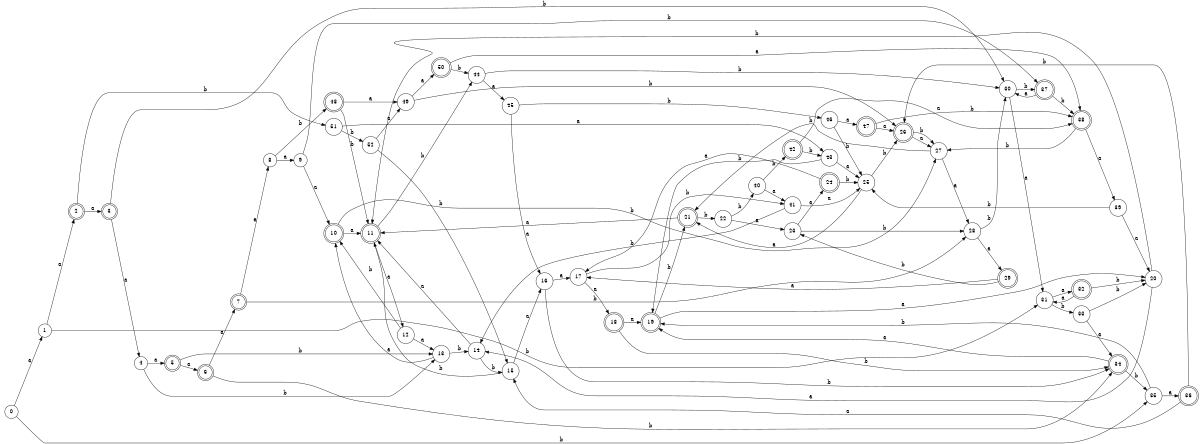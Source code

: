 digraph n43_9 {
__start0 [label="" shape="none"];

rankdir=LR;
size="8,5";

s0 [style="filled", color="black", fillcolor="white" shape="circle", label="0"];
s1 [style="filled", color="black", fillcolor="white" shape="circle", label="1"];
s2 [style="rounded,filled", color="black", fillcolor="white" shape="doublecircle", label="2"];
s3 [style="rounded,filled", color="black", fillcolor="white" shape="doublecircle", label="3"];
s4 [style="filled", color="black", fillcolor="white" shape="circle", label="4"];
s5 [style="rounded,filled", color="black", fillcolor="white" shape="doublecircle", label="5"];
s6 [style="rounded,filled", color="black", fillcolor="white" shape="doublecircle", label="6"];
s7 [style="rounded,filled", color="black", fillcolor="white" shape="doublecircle", label="7"];
s8 [style="filled", color="black", fillcolor="white" shape="circle", label="8"];
s9 [style="filled", color="black", fillcolor="white" shape="circle", label="9"];
s10 [style="rounded,filled", color="black", fillcolor="white" shape="doublecircle", label="10"];
s11 [style="rounded,filled", color="black", fillcolor="white" shape="doublecircle", label="11"];
s12 [style="filled", color="black", fillcolor="white" shape="circle", label="12"];
s13 [style="filled", color="black", fillcolor="white" shape="circle", label="13"];
s14 [style="filled", color="black", fillcolor="white" shape="circle", label="14"];
s15 [style="filled", color="black", fillcolor="white" shape="circle", label="15"];
s16 [style="filled", color="black", fillcolor="white" shape="circle", label="16"];
s17 [style="filled", color="black", fillcolor="white" shape="circle", label="17"];
s18 [style="rounded,filled", color="black", fillcolor="white" shape="doublecircle", label="18"];
s19 [style="rounded,filled", color="black", fillcolor="white" shape="doublecircle", label="19"];
s20 [style="filled", color="black", fillcolor="white" shape="circle", label="20"];
s21 [style="rounded,filled", color="black", fillcolor="white" shape="doublecircle", label="21"];
s22 [style="filled", color="black", fillcolor="white" shape="circle", label="22"];
s23 [style="filled", color="black", fillcolor="white" shape="circle", label="23"];
s24 [style="rounded,filled", color="black", fillcolor="white" shape="doublecircle", label="24"];
s25 [style="filled", color="black", fillcolor="white" shape="circle", label="25"];
s26 [style="rounded,filled", color="black", fillcolor="white" shape="doublecircle", label="26"];
s27 [style="filled", color="black", fillcolor="white" shape="circle", label="27"];
s28 [style="filled", color="black", fillcolor="white" shape="circle", label="28"];
s29 [style="rounded,filled", color="black", fillcolor="white" shape="doublecircle", label="29"];
s30 [style="filled", color="black", fillcolor="white" shape="circle", label="30"];
s31 [style="filled", color="black", fillcolor="white" shape="circle", label="31"];
s32 [style="rounded,filled", color="black", fillcolor="white" shape="doublecircle", label="32"];
s33 [style="filled", color="black", fillcolor="white" shape="circle", label="33"];
s34 [style="rounded,filled", color="black", fillcolor="white" shape="doublecircle", label="34"];
s35 [style="filled", color="black", fillcolor="white" shape="circle", label="35"];
s36 [style="rounded,filled", color="black", fillcolor="white" shape="doublecircle", label="36"];
s37 [style="rounded,filled", color="black", fillcolor="white" shape="doublecircle", label="37"];
s38 [style="rounded,filled", color="black", fillcolor="white" shape="doublecircle", label="38"];
s39 [style="filled", color="black", fillcolor="white" shape="circle", label="39"];
s40 [style="filled", color="black", fillcolor="white" shape="circle", label="40"];
s41 [style="filled", color="black", fillcolor="white" shape="circle", label="41"];
s42 [style="rounded,filled", color="black", fillcolor="white" shape="doublecircle", label="42"];
s43 [style="filled", color="black", fillcolor="white" shape="circle", label="43"];
s44 [style="filled", color="black", fillcolor="white" shape="circle", label="44"];
s45 [style="filled", color="black", fillcolor="white" shape="circle", label="45"];
s46 [style="filled", color="black", fillcolor="white" shape="circle", label="46"];
s47 [style="rounded,filled", color="black", fillcolor="white" shape="doublecircle", label="47"];
s48 [style="rounded,filled", color="black", fillcolor="white" shape="doublecircle", label="48"];
s49 [style="filled", color="black", fillcolor="white" shape="circle", label="49"];
s50 [style="rounded,filled", color="black", fillcolor="white" shape="doublecircle", label="50"];
s51 [style="filled", color="black", fillcolor="white" shape="circle", label="51"];
s52 [style="filled", color="black", fillcolor="white" shape="circle", label="52"];
s0 -> s1 [label="a"];
s0 -> s35 [label="b"];
s1 -> s2 [label="a"];
s1 -> s31 [label="b"];
s2 -> s3 [label="a"];
s2 -> s51 [label="b"];
s3 -> s4 [label="a"];
s3 -> s30 [label="b"];
s4 -> s5 [label="a"];
s4 -> s13 [label="b"];
s5 -> s6 [label="a"];
s5 -> s13 [label="b"];
s6 -> s7 [label="a"];
s6 -> s34 [label="b"];
s7 -> s8 [label="a"];
s7 -> s28 [label="b"];
s8 -> s9 [label="a"];
s8 -> s48 [label="b"];
s9 -> s10 [label="a"];
s9 -> s37 [label="b"];
s10 -> s11 [label="a"];
s10 -> s27 [label="b"];
s11 -> s12 [label="a"];
s11 -> s44 [label="b"];
s12 -> s13 [label="a"];
s12 -> s10 [label="b"];
s13 -> s10 [label="a"];
s13 -> s14 [label="b"];
s14 -> s11 [label="a"];
s14 -> s15 [label="b"];
s15 -> s16 [label="a"];
s15 -> s11 [label="b"];
s16 -> s17 [label="a"];
s16 -> s34 [label="b"];
s17 -> s18 [label="a"];
s17 -> s41 [label="b"];
s18 -> s19 [label="a"];
s18 -> s34 [label="b"];
s19 -> s20 [label="a"];
s19 -> s21 [label="b"];
s20 -> s14 [label="a"];
s20 -> s11 [label="b"];
s21 -> s11 [label="a"];
s21 -> s22 [label="b"];
s22 -> s23 [label="a"];
s22 -> s40 [label="b"];
s23 -> s24 [label="a"];
s23 -> s28 [label="b"];
s24 -> s17 [label="a"];
s24 -> s25 [label="b"];
s25 -> s21 [label="a"];
s25 -> s26 [label="b"];
s26 -> s27 [label="a"];
s26 -> s27 [label="b"];
s27 -> s28 [label="a"];
s27 -> s21 [label="b"];
s28 -> s29 [label="a"];
s28 -> s30 [label="b"];
s29 -> s17 [label="a"];
s29 -> s23 [label="b"];
s30 -> s31 [label="a"];
s30 -> s37 [label="b"];
s31 -> s32 [label="a"];
s31 -> s33 [label="b"];
s32 -> s31 [label="a"];
s32 -> s20 [label="b"];
s33 -> s34 [label="a"];
s33 -> s20 [label="b"];
s34 -> s19 [label="a"];
s34 -> s35 [label="b"];
s35 -> s36 [label="a"];
s35 -> s19 [label="b"];
s36 -> s15 [label="a"];
s36 -> s26 [label="b"];
s37 -> s30 [label="a"];
s37 -> s38 [label="b"];
s38 -> s39 [label="a"];
s38 -> s27 [label="b"];
s39 -> s20 [label="a"];
s39 -> s25 [label="b"];
s40 -> s41 [label="a"];
s40 -> s42 [label="b"];
s41 -> s25 [label="a"];
s41 -> s14 [label="b"];
s42 -> s38 [label="a"];
s42 -> s43 [label="b"];
s43 -> s25 [label="a"];
s43 -> s19 [label="b"];
s44 -> s45 [label="a"];
s44 -> s30 [label="b"];
s45 -> s16 [label="a"];
s45 -> s46 [label="b"];
s46 -> s47 [label="a"];
s46 -> s25 [label="b"];
s47 -> s26 [label="a"];
s47 -> s38 [label="b"];
s48 -> s49 [label="a"];
s48 -> s11 [label="b"];
s49 -> s50 [label="a"];
s49 -> s26 [label="b"];
s50 -> s38 [label="a"];
s50 -> s44 [label="b"];
s51 -> s43 [label="a"];
s51 -> s52 [label="b"];
s52 -> s49 [label="a"];
s52 -> s15 [label="b"];

}